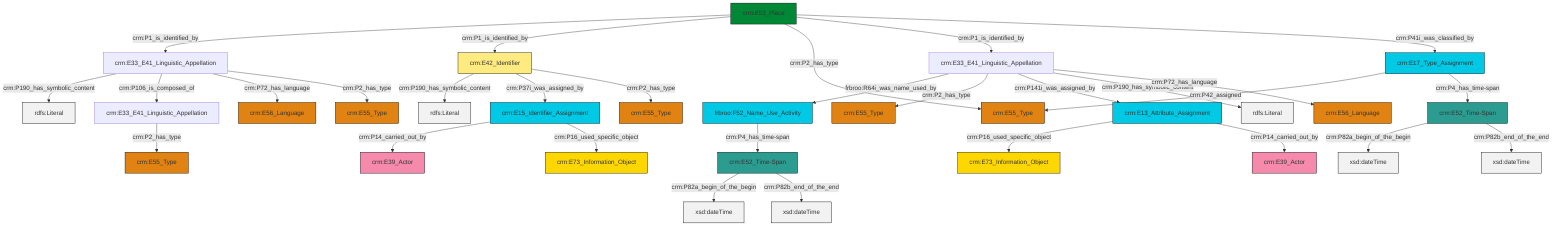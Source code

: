 graph TD
classDef Literal fill:#f2f2f2,stroke:#000000;
classDef CRM_Entity fill:#FFFFFF,stroke:#000000;
classDef Temporal_Entity fill:#00C9E6, stroke:#000000;
classDef Type fill:#E18312, stroke:#000000;
classDef Time-Span fill:#2C9C91, stroke:#000000;
classDef Appellation fill:#FFEB7F, stroke:#000000;
classDef Place fill:#008836, stroke:#000000;
classDef Persistent_Item fill:#B266B2, stroke:#000000;
classDef Conceptual_Object fill:#FFD700, stroke:#000000;
classDef Physical_Thing fill:#D2B48C, stroke:#000000;
classDef Actor fill:#f58aad, stroke:#000000;
classDef PC_Classes fill:#4ce600, stroke:#000000;
classDef Multi fill:#cccccc,stroke:#000000;

4["crm:E52_Time-Span"]:::Time-Span -->|crm:P82a_begin_of_the_begin| 5[xsd:dateTime]:::Literal
0["crm:E53_Place"]:::Place -->|crm:P1_is_identified_by| 6["crm:E33_E41_Linguistic_Appellation"]:::Default
7["crm:E33_E41_Linguistic_Appellation"]:::Default -->|crm:P2_has_type| 8["crm:E55_Type"]:::Type
0["crm:E53_Place"]:::Place -->|crm:P1_is_identified_by| 9["crm:E42_Identifier"]:::Appellation
12["crm:E17_Type_Assignment"]:::Temporal_Entity -->|crm:P42_assigned| 13["crm:E55_Type"]:::Type
6["crm:E33_E41_Linguistic_Appellation"]:::Default -->|crm:P190_has_symbolic_content| 14[rdfs:Literal]:::Literal
16["crm:E52_Time-Span"]:::Time-Span -->|crm:P82a_begin_of_the_begin| 17[xsd:dateTime]:::Literal
6["crm:E33_E41_Linguistic_Appellation"]:::Default -->|crm:P106_is_composed_of| 7["crm:E33_E41_Linguistic_Appellation"]:::Default
19["frbroo:F52_Name_Use_Activity"]:::Temporal_Entity -->|crm:P4_has_time-span| 4["crm:E52_Time-Span"]:::Time-Span
9["crm:E42_Identifier"]:::Appellation -->|crm:P190_has_symbolic_content| 20[rdfs:Literal]:::Literal
22["crm:E13_Attribute_Assignment"]:::Temporal_Entity -->|crm:P16_used_specific_object| 10["crm:E73_Information_Object"]:::Conceptual_Object
6["crm:E33_E41_Linguistic_Appellation"]:::Default -->|crm:P72_has_language| 29["crm:E56_Language"]:::Type
9["crm:E42_Identifier"]:::Appellation -->|crm:P37i_was_assigned_by| 35["crm:E15_Identifier_Assignment"]:::Temporal_Entity
31["crm:E33_E41_Linguistic_Appellation"]:::Default -->|frbroo:R64i_was_name_used_by| 19["frbroo:F52_Name_Use_Activity"]:::Temporal_Entity
31["crm:E33_E41_Linguistic_Appellation"]:::Default -->|crm:P2_has_type| 25["crm:E55_Type"]:::Type
35["crm:E15_Identifier_Assignment"]:::Temporal_Entity -->|crm:P14_carried_out_by| 36["crm:E39_Actor"]:::Actor
9["crm:E42_Identifier"]:::Appellation -->|crm:P2_has_type| 37["crm:E55_Type"]:::Type
12["crm:E17_Type_Assignment"]:::Temporal_Entity -->|crm:P4_has_time-span| 16["crm:E52_Time-Span"]:::Time-Span
16["crm:E52_Time-Span"]:::Time-Span -->|crm:P82b_end_of_the_end| 40[xsd:dateTime]:::Literal
31["crm:E33_E41_Linguistic_Appellation"]:::Default -->|crm:P141i_was_assigned_by| 22["crm:E13_Attribute_Assignment"]:::Temporal_Entity
31["crm:E33_E41_Linguistic_Appellation"]:::Default -->|crm:P190_has_symbolic_content| 41[rdfs:Literal]:::Literal
22["crm:E13_Attribute_Assignment"]:::Temporal_Entity -->|crm:P14_carried_out_by| 43["crm:E39_Actor"]:::Actor
4["crm:E52_Time-Span"]:::Time-Span -->|crm:P82b_end_of_the_end| 44[xsd:dateTime]:::Literal
35["crm:E15_Identifier_Assignment"]:::Temporal_Entity -->|crm:P16_used_specific_object| 45["crm:E73_Information_Object"]:::Conceptual_Object
31["crm:E33_E41_Linguistic_Appellation"]:::Default -->|crm:P72_has_language| 33["crm:E56_Language"]:::Type
0["crm:E53_Place"]:::Place -->|crm:P2_has_type| 13["crm:E55_Type"]:::Type
6["crm:E33_E41_Linguistic_Appellation"]:::Default -->|crm:P2_has_type| 2["crm:E55_Type"]:::Type
0["crm:E53_Place"]:::Place -->|crm:P1_is_identified_by| 31["crm:E33_E41_Linguistic_Appellation"]:::Default
0["crm:E53_Place"]:::Place -->|crm:P41i_was_classified_by| 12["crm:E17_Type_Assignment"]:::Temporal_Entity